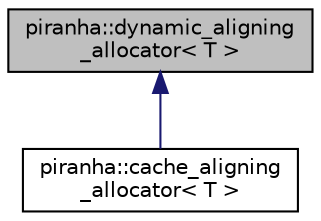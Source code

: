 digraph "piranha::dynamic_aligning_allocator&lt; T &gt;"
{
  edge [fontname="Helvetica",fontsize="10",labelfontname="Helvetica",labelfontsize="10"];
  node [fontname="Helvetica",fontsize="10",shape=record];
  Node0 [label="piranha::dynamic_aligning\l_allocator\< T \>",height=0.2,width=0.4,color="black", fillcolor="grey75", style="filled", fontcolor="black"];
  Node0 -> Node1 [dir="back",color="midnightblue",fontsize="10",style="solid",fontname="Helvetica"];
  Node1 [label="piranha::cache_aligning\l_allocator\< T \>",height=0.2,width=0.4,color="black", fillcolor="white", style="filled",URL="$classpiranha_1_1cache__aligning__allocator.html",tooltip="Allocator that tries to align memory to the cache line size. "];
}
